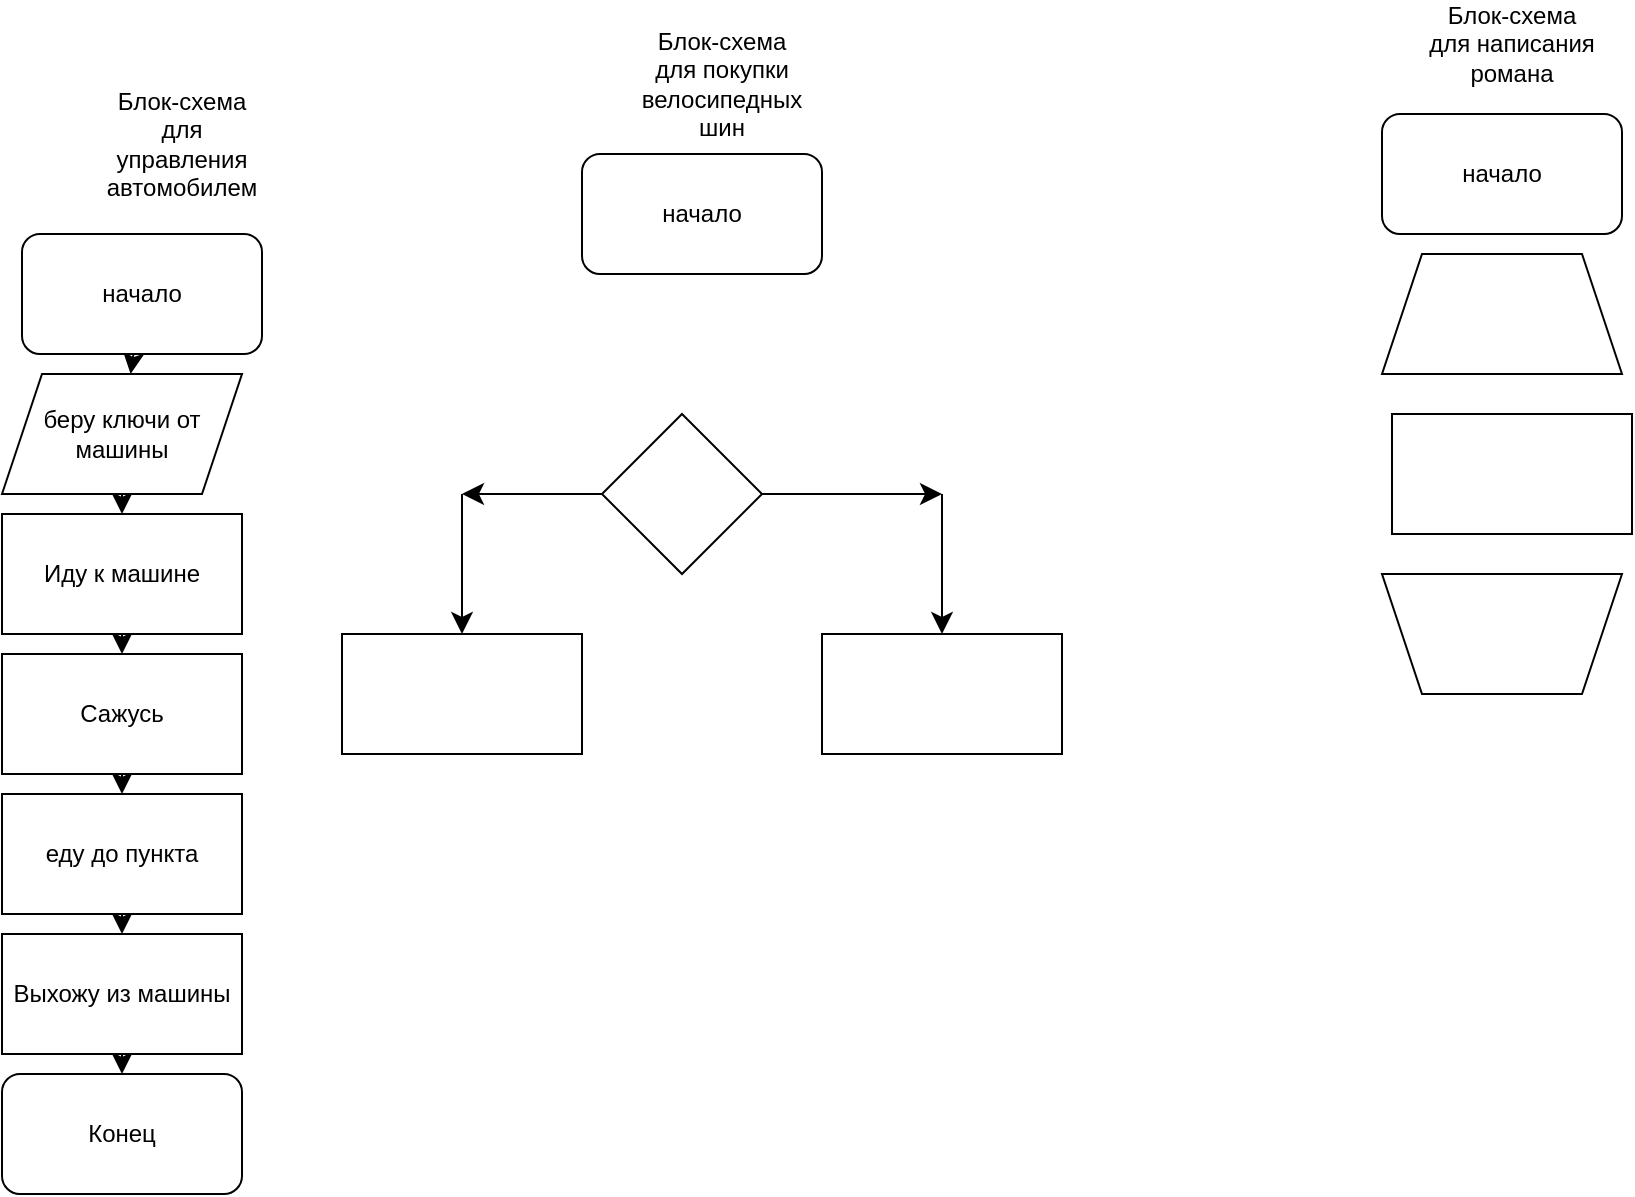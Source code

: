 <mxfile version="26.2.8">
  <diagram name="Страница — 1" id="HIC9U-WaALs6OihNuVmm">
    <mxGraphModel dx="924" dy="1334" grid="1" gridSize="10" guides="1" tooltips="1" connect="1" arrows="1" fold="1" page="0" pageScale="1" pageWidth="827" pageHeight="1169" math="0" shadow="0">
      <root>
        <mxCell id="0" />
        <mxCell id="1" parent="0" />
        <mxCell id="pZP6vkBFgsC0VMY_rqyn-1" value="Блок-схема для управления автомобилем" style="text;html=1;align=center;verticalAlign=middle;whiteSpace=wrap;rounded=0;" vertex="1" parent="1">
          <mxGeometry x="-70" y="-580" width="60" height="30" as="geometry" />
        </mxCell>
        <mxCell id="pZP6vkBFgsC0VMY_rqyn-9" style="edgeStyle=none;curved=1;rounded=0;orthogonalLoop=1;jettySize=auto;html=1;fontSize=12;startSize=8;endSize=8;" edge="1" parent="1" source="pZP6vkBFgsC0VMY_rqyn-2" target="pZP6vkBFgsC0VMY_rqyn-4">
          <mxGeometry relative="1" as="geometry" />
        </mxCell>
        <mxCell id="pZP6vkBFgsC0VMY_rqyn-2" value="начало" style="rounded=1;whiteSpace=wrap;html=1;" vertex="1" parent="1">
          <mxGeometry x="-120" y="-520" width="120" height="60" as="geometry" />
        </mxCell>
        <mxCell id="pZP6vkBFgsC0VMY_rqyn-3" value="Конец" style="rounded=1;whiteSpace=wrap;html=1;" vertex="1" parent="1">
          <mxGeometry x="-130" y="-100" width="120" height="60" as="geometry" />
        </mxCell>
        <mxCell id="pZP6vkBFgsC0VMY_rqyn-10" style="edgeStyle=none;curved=1;rounded=0;orthogonalLoop=1;jettySize=auto;html=1;exitX=0.5;exitY=1;exitDx=0;exitDy=0;fontSize=12;startSize=8;endSize=8;" edge="1" parent="1" source="pZP6vkBFgsC0VMY_rqyn-4" target="pZP6vkBFgsC0VMY_rqyn-5">
          <mxGeometry relative="1" as="geometry" />
        </mxCell>
        <mxCell id="pZP6vkBFgsC0VMY_rqyn-4" value="беру ключи от машины" style="shape=parallelogram;perimeter=parallelogramPerimeter;whiteSpace=wrap;html=1;fixedSize=1;" vertex="1" parent="1">
          <mxGeometry x="-130" y="-450" width="120" height="60" as="geometry" />
        </mxCell>
        <mxCell id="pZP6vkBFgsC0VMY_rqyn-11" style="edgeStyle=none;curved=1;rounded=0;orthogonalLoop=1;jettySize=auto;html=1;exitX=0.5;exitY=1;exitDx=0;exitDy=0;fontSize=12;startSize=8;endSize=8;" edge="1" parent="1" source="pZP6vkBFgsC0VMY_rqyn-5" target="pZP6vkBFgsC0VMY_rqyn-6">
          <mxGeometry relative="1" as="geometry" />
        </mxCell>
        <mxCell id="pZP6vkBFgsC0VMY_rqyn-5" value="Иду к машине" style="rounded=0;whiteSpace=wrap;html=1;" vertex="1" parent="1">
          <mxGeometry x="-130" y="-380" width="120" height="60" as="geometry" />
        </mxCell>
        <mxCell id="pZP6vkBFgsC0VMY_rqyn-12" style="edgeStyle=none;curved=1;rounded=0;orthogonalLoop=1;jettySize=auto;html=1;exitX=0.5;exitY=1;exitDx=0;exitDy=0;fontSize=12;startSize=8;endSize=8;" edge="1" parent="1" source="pZP6vkBFgsC0VMY_rqyn-6" target="pZP6vkBFgsC0VMY_rqyn-7">
          <mxGeometry relative="1" as="geometry" />
        </mxCell>
        <mxCell id="pZP6vkBFgsC0VMY_rqyn-6" value="Сажусь" style="rounded=0;whiteSpace=wrap;html=1;" vertex="1" parent="1">
          <mxGeometry x="-130" y="-310" width="120" height="60" as="geometry" />
        </mxCell>
        <mxCell id="pZP6vkBFgsC0VMY_rqyn-14" style="edgeStyle=none;curved=1;rounded=0;orthogonalLoop=1;jettySize=auto;html=1;exitX=0.5;exitY=1;exitDx=0;exitDy=0;entryX=0.5;entryY=0;entryDx=0;entryDy=0;fontSize=12;startSize=8;endSize=8;" edge="1" parent="1" source="pZP6vkBFgsC0VMY_rqyn-7" target="pZP6vkBFgsC0VMY_rqyn-8">
          <mxGeometry relative="1" as="geometry" />
        </mxCell>
        <mxCell id="pZP6vkBFgsC0VMY_rqyn-7" value="еду до пункта" style="rounded=0;whiteSpace=wrap;html=1;" vertex="1" parent="1">
          <mxGeometry x="-130" y="-240" width="120" height="60" as="geometry" />
        </mxCell>
        <mxCell id="pZP6vkBFgsC0VMY_rqyn-15" style="edgeStyle=none;curved=1;rounded=0;orthogonalLoop=1;jettySize=auto;html=1;exitX=0.5;exitY=1;exitDx=0;exitDy=0;fontSize=12;startSize=8;endSize=8;" edge="1" parent="1" source="pZP6vkBFgsC0VMY_rqyn-8" target="pZP6vkBFgsC0VMY_rqyn-3">
          <mxGeometry relative="1" as="geometry" />
        </mxCell>
        <mxCell id="pZP6vkBFgsC0VMY_rqyn-8" value="Выхожу из машины" style="rounded=0;whiteSpace=wrap;html=1;" vertex="1" parent="1">
          <mxGeometry x="-130" y="-170" width="120" height="60" as="geometry" />
        </mxCell>
        <mxCell id="pZP6vkBFgsC0VMY_rqyn-19" value="" style="rhombus;whiteSpace=wrap;html=1;" vertex="1" parent="1">
          <mxGeometry x="170" y="-430" width="80" height="80" as="geometry" />
        </mxCell>
        <mxCell id="pZP6vkBFgsC0VMY_rqyn-20" value="Блок-схема для покупки велосипедных шин" style="text;html=1;align=center;verticalAlign=middle;whiteSpace=wrap;rounded=0;" vertex="1" parent="1">
          <mxGeometry x="200" y="-610" width="60" height="30" as="geometry" />
        </mxCell>
        <mxCell id="pZP6vkBFgsC0VMY_rqyn-21" value="начало" style="rounded=1;whiteSpace=wrap;html=1;" vertex="1" parent="1">
          <mxGeometry x="160" y="-560" width="120" height="60" as="geometry" />
        </mxCell>
        <mxCell id="pZP6vkBFgsC0VMY_rqyn-22" value="" style="rounded=0;whiteSpace=wrap;html=1;" vertex="1" parent="1">
          <mxGeometry x="40" y="-320" width="120" height="60" as="geometry" />
        </mxCell>
        <mxCell id="pZP6vkBFgsC0VMY_rqyn-23" value="" style="rounded=0;whiteSpace=wrap;html=1;" vertex="1" parent="1">
          <mxGeometry x="280" y="-320" width="120" height="60" as="geometry" />
        </mxCell>
        <mxCell id="pZP6vkBFgsC0VMY_rqyn-25" value="" style="endArrow=classic;html=1;rounded=0;fontSize=12;startSize=8;endSize=8;curved=1;exitX=0;exitY=0.5;exitDx=0;exitDy=0;" edge="1" parent="1" source="pZP6vkBFgsC0VMY_rqyn-19">
          <mxGeometry width="50" height="50" relative="1" as="geometry">
            <mxPoint x="300" y="-340" as="sourcePoint" />
            <mxPoint x="100" y="-390" as="targetPoint" />
          </mxGeometry>
        </mxCell>
        <mxCell id="pZP6vkBFgsC0VMY_rqyn-26" value="" style="endArrow=classic;html=1;rounded=0;fontSize=12;startSize=8;endSize=8;curved=1;entryX=0.5;entryY=0;entryDx=0;entryDy=0;" edge="1" parent="1" target="pZP6vkBFgsC0VMY_rqyn-22">
          <mxGeometry width="50" height="50" relative="1" as="geometry">
            <mxPoint x="100" y="-390" as="sourcePoint" />
            <mxPoint x="140" y="-370" as="targetPoint" />
          </mxGeometry>
        </mxCell>
        <mxCell id="pZP6vkBFgsC0VMY_rqyn-27" value="" style="endArrow=classic;html=1;rounded=0;fontSize=12;startSize=8;endSize=8;curved=1;exitX=1;exitY=0.5;exitDx=0;exitDy=0;" edge="1" parent="1" source="pZP6vkBFgsC0VMY_rqyn-19">
          <mxGeometry width="50" height="50" relative="1" as="geometry">
            <mxPoint x="410" y="-390" as="sourcePoint" />
            <mxPoint x="340" y="-390" as="targetPoint" />
          </mxGeometry>
        </mxCell>
        <mxCell id="pZP6vkBFgsC0VMY_rqyn-28" value="" style="endArrow=classic;html=1;rounded=0;fontSize=12;startSize=8;endSize=8;curved=1;entryX=0.5;entryY=0;entryDx=0;entryDy=0;" edge="1" parent="1">
          <mxGeometry width="50" height="50" relative="1" as="geometry">
            <mxPoint x="340" y="-390" as="sourcePoint" />
            <mxPoint x="340" y="-320" as="targetPoint" />
          </mxGeometry>
        </mxCell>
        <mxCell id="pZP6vkBFgsC0VMY_rqyn-29" value="Блок-схема для написания романа" style="text;html=1;align=center;verticalAlign=middle;whiteSpace=wrap;rounded=0;" vertex="1" parent="1">
          <mxGeometry x="580" y="-630" width="90" height="30" as="geometry" />
        </mxCell>
        <mxCell id="pZP6vkBFgsC0VMY_rqyn-30" value="начало" style="rounded=1;whiteSpace=wrap;html=1;" vertex="1" parent="1">
          <mxGeometry x="560" y="-580" width="120" height="60" as="geometry" />
        </mxCell>
        <mxCell id="pZP6vkBFgsC0VMY_rqyn-31" value="" style="shape=trapezoid;perimeter=trapezoidPerimeter;whiteSpace=wrap;html=1;fixedSize=1;" vertex="1" parent="1">
          <mxGeometry x="560" y="-510" width="120" height="60" as="geometry" />
        </mxCell>
        <mxCell id="pZP6vkBFgsC0VMY_rqyn-32" value="" style="shape=trapezoid;perimeter=trapezoidPerimeter;whiteSpace=wrap;html=1;fixedSize=1;rotation=-180;" vertex="1" parent="1">
          <mxGeometry x="560" y="-350" width="120" height="60" as="geometry" />
        </mxCell>
        <mxCell id="pZP6vkBFgsC0VMY_rqyn-33" value="" style="rounded=0;whiteSpace=wrap;html=1;" vertex="1" parent="1">
          <mxGeometry x="565" y="-430" width="120" height="60" as="geometry" />
        </mxCell>
      </root>
    </mxGraphModel>
  </diagram>
</mxfile>
